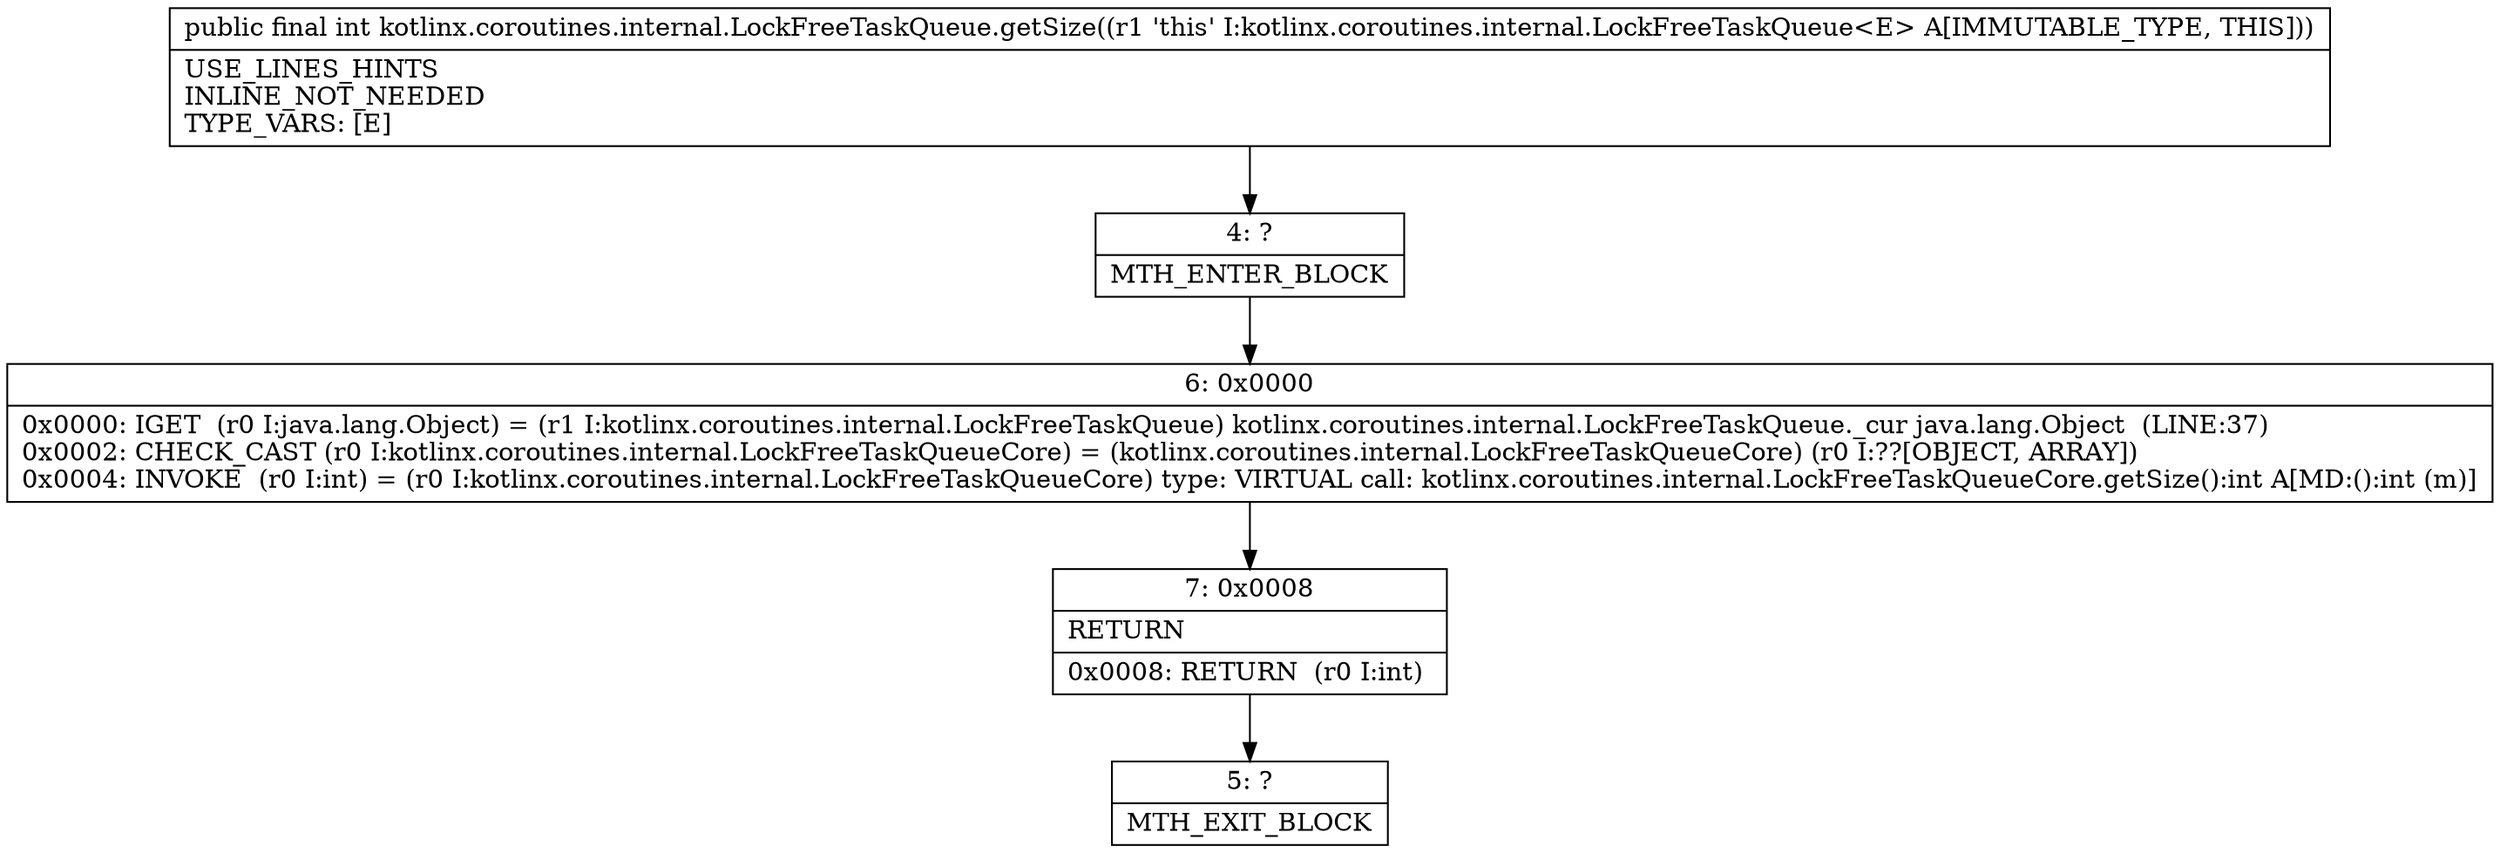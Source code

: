digraph "CFG forkotlinx.coroutines.internal.LockFreeTaskQueue.getSize()I" {
Node_4 [shape=record,label="{4\:\ ?|MTH_ENTER_BLOCK\l}"];
Node_6 [shape=record,label="{6\:\ 0x0000|0x0000: IGET  (r0 I:java.lang.Object) = (r1 I:kotlinx.coroutines.internal.LockFreeTaskQueue) kotlinx.coroutines.internal.LockFreeTaskQueue._cur java.lang.Object  (LINE:37)\l0x0002: CHECK_CAST (r0 I:kotlinx.coroutines.internal.LockFreeTaskQueueCore) = (kotlinx.coroutines.internal.LockFreeTaskQueueCore) (r0 I:??[OBJECT, ARRAY]) \l0x0004: INVOKE  (r0 I:int) = (r0 I:kotlinx.coroutines.internal.LockFreeTaskQueueCore) type: VIRTUAL call: kotlinx.coroutines.internal.LockFreeTaskQueueCore.getSize():int A[MD:():int (m)]\l}"];
Node_7 [shape=record,label="{7\:\ 0x0008|RETURN\l|0x0008: RETURN  (r0 I:int) \l}"];
Node_5 [shape=record,label="{5\:\ ?|MTH_EXIT_BLOCK\l}"];
MethodNode[shape=record,label="{public final int kotlinx.coroutines.internal.LockFreeTaskQueue.getSize((r1 'this' I:kotlinx.coroutines.internal.LockFreeTaskQueue\<E\> A[IMMUTABLE_TYPE, THIS]))  | USE_LINES_HINTS\lINLINE_NOT_NEEDED\lTYPE_VARS: [E]\l}"];
MethodNode -> Node_4;Node_4 -> Node_6;
Node_6 -> Node_7;
Node_7 -> Node_5;
}

